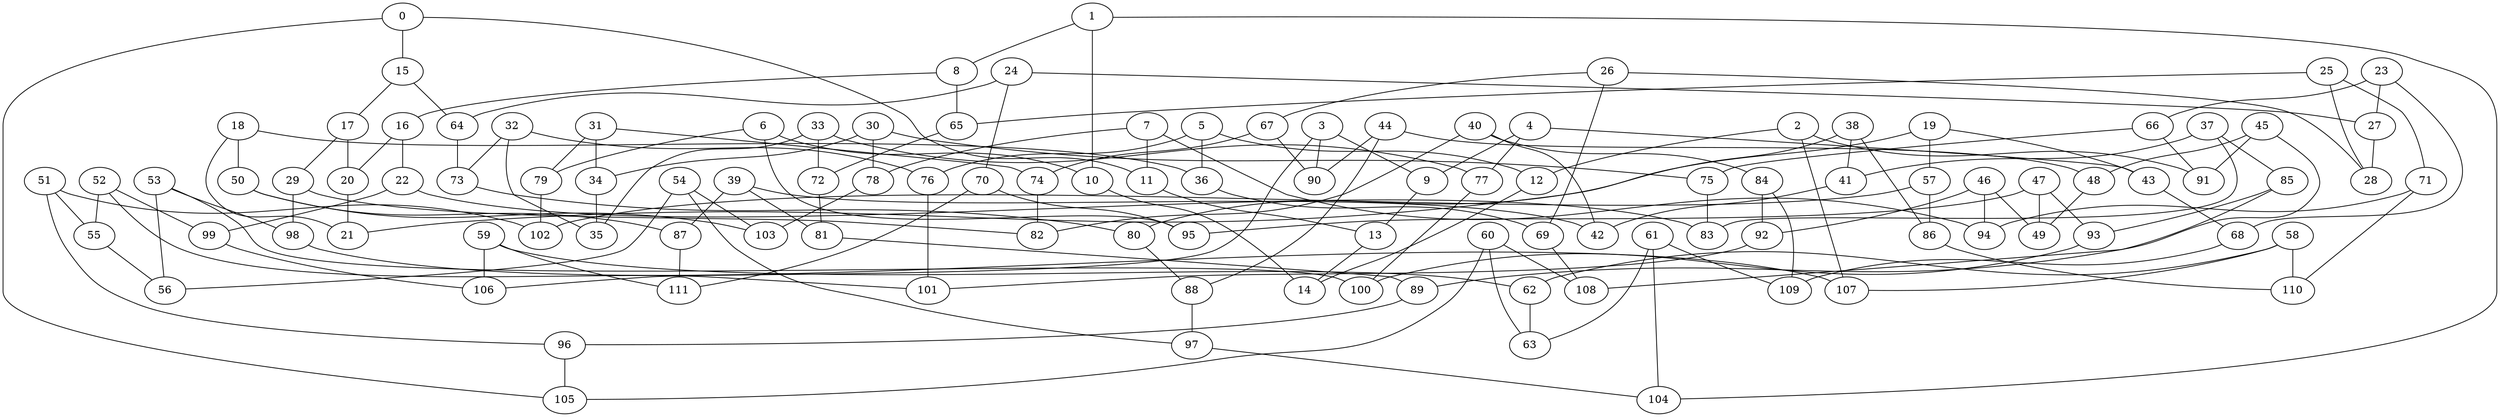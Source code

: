 graph g {0;1;2;3;4;5;6;7;8;9;10;11;12;13;14;15;16;17;18;19;20;21;22;23;24;25;26;27;28;29;30;31;32;33;34;35;36;37;38;39;40;41;42;43;44;45;46;47;48;49;50;51;52;53;54;55;56;57;58;59;60;61;62;63;64;65;66;67;68;69;70;71;72;73;74;75;76;77;78;79;80;81;82;83;84;85;86;87;88;89;90;91;92;93;94;95;96;97;98;99;100;101;102;103;104;105;106;107;108;109;110;111;0 -- 11;0 -- 15;0 -- 105;1 -- 8;1 -- 10;1 -- 104;2 -- 12;2 -- 91;2 -- 107;3 -- 9;3 -- 90;3 -- 106;4 -- 9;4 -- 43;4 -- 77;5 -- 12;5 -- 36;5 -- 76;6 -- 10;6 -- 79;6 -- 95;7 -- 11;7 -- 78;7 -- 94;8 -- 16;8 -- 65;9 -- 13;10 -- 14;11 -- 13;12 -- 14;13 -- 14;15 -- 17;15 -- 64;16 -- 20;16 -- 22;17 -- 20;17 -- 29;18 -- 21;18 -- 36;18 -- 50;19 -- 21;19 -- 43;19 -- 57;20 -- 21;22 -- 83;22 -- 99;23 -- 27;23 -- 66;23 -- 68;24 -- 27;24 -- 64;24 -- 70;25 -- 28;25 -- 65;25 -- 71;26 -- 28;26 -- 67;26 -- 69;27 -- 28;29 -- 82;29 -- 98;30 -- 34;30 -- 75;30 -- 78;31 -- 34;31 -- 74;31 -- 79;32 -- 35;32 -- 73;32 -- 76;33 -- 35;33 -- 72;33 -- 77;34 -- 35;36 -- 69;37 -- 41;37 -- 83;37 -- 85;38 -- 41;38 -- 80;38 -- 86;39 -- 42;39 -- 81;39 -- 87;40 -- 42;40 -- 82;40 -- 84;41 -- 42;43 -- 68;44 -- 48;44 -- 88;44 -- 90;45 -- 48;45 -- 89;45 -- 91;46 -- 49;46 -- 92;46 -- 94;47 -- 49;47 -- 93;47 -- 95;48 -- 49;50 -- 87;50 -- 103;51 -- 55;51 -- 96;51 -- 102;52 -- 55;52 -- 99;52 -- 101;53 -- 56;53 -- 98;53 -- 100;54 -- 56;54 -- 97;54 -- 103;55 -- 56;57 -- 86;57 -- 102;58 -- 62;58 -- 107;58 -- 110;59 -- 62;59 -- 106;59 -- 111;60 -- 63;60 -- 105;60 -- 108;61 -- 63;61 -- 104;61 -- 109;62 -- 63;64 -- 73;65 -- 72;66 -- 75;66 -- 91;67 -- 74;67 -- 90;68 -- 109;69 -- 108;70 -- 95;70 -- 111;71 -- 94;71 -- 110;72 -- 81;73 -- 80;74 -- 82;75 -- 83;76 -- 101;77 -- 100;78 -- 103;79 -- 102;80 -- 88;81 -- 89;84 -- 92;84 -- 109;85 -- 93;85 -- 108;86 -- 110;87 -- 111;88 -- 97;89 -- 96;92 -- 101;93 -- 100;96 -- 105;97 -- 104;98 -- 107;99 -- 106;}